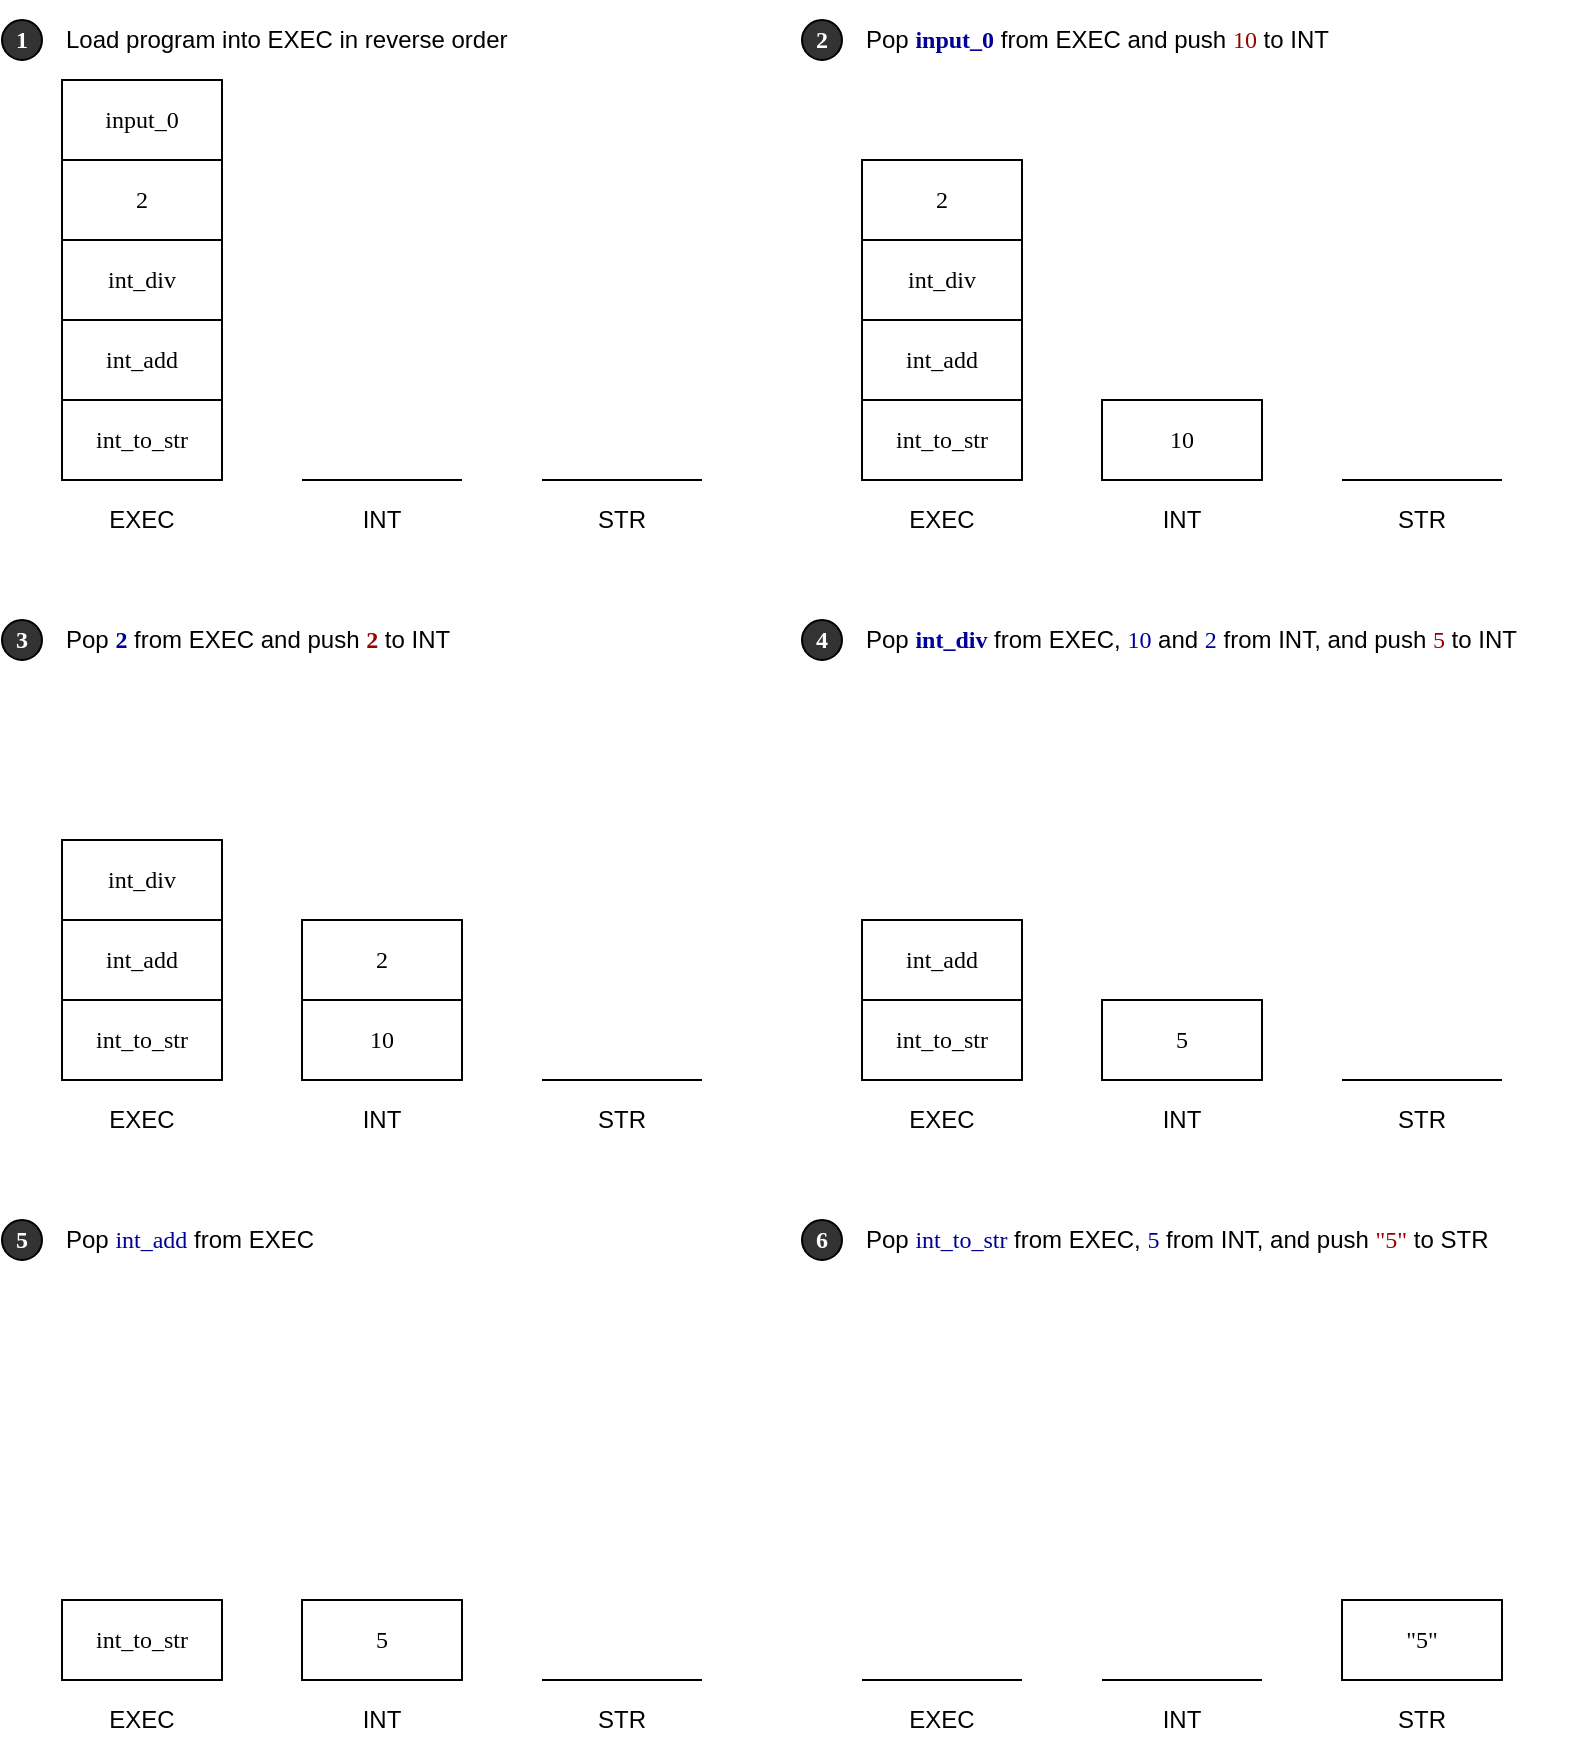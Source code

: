 <mxfile pages="4">
    <diagram id="H7Iwgl3brvasWlT-_a3R" name="Push">
        <mxGraphModel dx="493" dy="902" grid="1" gridSize="10" guides="1" tooltips="1" connect="1" arrows="1" fold="1" page="1" pageScale="1" pageWidth="400" pageHeight="300" math="0" shadow="0">
            <root>
                <mxCell id="0"/>
                <mxCell id="1" parent="0"/>
                <mxCell id="16" value="input_0" style="rounded=0;whiteSpace=wrap;html=1;fillColor=none;fontFamily=Lucida Console;" parent="1" vertex="1">
                    <mxGeometry x="40" y="40" width="80" height="40" as="geometry"/>
                </mxCell>
                <mxCell id="6xQM8Q6v_0f8D6LPPU9K-16" value="2" style="rounded=0;whiteSpace=wrap;html=1;fillColor=none;fontFamily=Lucida Console;" parent="1" vertex="1">
                    <mxGeometry x="40" y="80" width="80" height="40" as="geometry"/>
                </mxCell>
                <mxCell id="6xQM8Q6v_0f8D6LPPU9K-18" value="EXEC" style="text;html=1;strokeColor=none;fillColor=none;align=center;verticalAlign=middle;whiteSpace=wrap;rounded=0;" parent="1" vertex="1">
                    <mxGeometry x="40" y="240" width="80" height="40" as="geometry"/>
                </mxCell>
                <mxCell id="6xQM8Q6v_0f8D6LPPU9K-19" value="int_div" style="rounded=0;whiteSpace=wrap;html=1;fillColor=none;fontFamily=Lucida Console;" parent="1" vertex="1">
                    <mxGeometry x="40" y="120" width="80" height="40" as="geometry"/>
                </mxCell>
                <mxCell id="WNEHJ5weRsav_e6VtRck-16" value="int_to_str" style="rounded=0;whiteSpace=wrap;html=1;fillColor=none;fontFamily=Lucida Console;" parent="1" vertex="1">
                    <mxGeometry x="40" y="200" width="80" height="40" as="geometry"/>
                </mxCell>
                <mxCell id="WNEHJ5weRsav_e6VtRck-17" value="int_add" style="rounded=0;whiteSpace=wrap;html=1;fillColor=none;fontFamily=Lucida Console;" parent="1" vertex="1">
                    <mxGeometry x="40" y="160" width="80" height="40" as="geometry"/>
                </mxCell>
                <mxCell id="WNEHJ5weRsav_e6VtRck-18" value="INT" style="text;html=1;strokeColor=none;fillColor=none;align=center;verticalAlign=middle;whiteSpace=wrap;rounded=0;" parent="1" vertex="1">
                    <mxGeometry x="160" y="240" width="80" height="40" as="geometry"/>
                </mxCell>
                <mxCell id="WNEHJ5weRsav_e6VtRck-19" value="STR" style="text;html=1;strokeColor=none;fillColor=none;align=center;verticalAlign=middle;whiteSpace=wrap;rounded=0;" parent="1" vertex="1">
                    <mxGeometry x="280" y="240" width="80" height="40" as="geometry"/>
                </mxCell>
                <mxCell id="WNEHJ5weRsav_e6VtRck-20" value="" style="endArrow=none;html=1;fontFamily=Lucida Console;exitX=0;exitY=0;exitDx=0;exitDy=0;entryX=1;entryY=0;entryDx=0;entryDy=0;" parent="1" source="WNEHJ5weRsav_e6VtRck-18" target="WNEHJ5weRsav_e6VtRck-18" edge="1">
                    <mxGeometry width="50" height="50" relative="1" as="geometry">
                        <mxPoint x="230" y="210" as="sourcePoint"/>
                        <mxPoint x="280" y="160" as="targetPoint"/>
                    </mxGeometry>
                </mxCell>
                <mxCell id="WNEHJ5weRsav_e6VtRck-21" value="" style="endArrow=none;html=1;fontFamily=Lucida Console;exitX=0;exitY=0;exitDx=0;exitDy=0;entryX=1;entryY=0;entryDx=0;entryDy=0;" parent="1" source="WNEHJ5weRsav_e6VtRck-19" target="WNEHJ5weRsav_e6VtRck-19" edge="1">
                    <mxGeometry width="50" height="50" relative="1" as="geometry">
                        <mxPoint x="170" y="250.0" as="sourcePoint"/>
                        <mxPoint x="250" y="250.0" as="targetPoint"/>
                    </mxGeometry>
                </mxCell>
                <mxCell id="WNEHJ5weRsav_e6VtRck-22" value="10" style="rounded=0;whiteSpace=wrap;html=1;fillColor=none;fontFamily=Lucida Console;strokeColor=#000000;" parent="1" vertex="1">
                    <mxGeometry x="560" y="200" width="80" height="40" as="geometry"/>
                </mxCell>
                <mxCell id="WNEHJ5weRsav_e6VtRck-23" value="2" style="rounded=0;whiteSpace=wrap;html=1;fillColor=none;fontFamily=Lucida Console;" parent="1" vertex="1">
                    <mxGeometry x="440" y="80" width="80" height="40" as="geometry"/>
                </mxCell>
                <mxCell id="WNEHJ5weRsav_e6VtRck-24" value="EXEC" style="text;html=1;strokeColor=none;fillColor=none;align=center;verticalAlign=middle;whiteSpace=wrap;rounded=0;" parent="1" vertex="1">
                    <mxGeometry x="440" y="240" width="80" height="40" as="geometry"/>
                </mxCell>
                <mxCell id="WNEHJ5weRsav_e6VtRck-25" value="int_div" style="rounded=0;whiteSpace=wrap;html=1;fillColor=none;fontFamily=Lucida Console;" parent="1" vertex="1">
                    <mxGeometry x="440" y="120" width="80" height="40" as="geometry"/>
                </mxCell>
                <mxCell id="WNEHJ5weRsav_e6VtRck-26" value="int_to_str" style="rounded=0;whiteSpace=wrap;html=1;fillColor=none;fontFamily=Lucida Console;" parent="1" vertex="1">
                    <mxGeometry x="440" y="200" width="80" height="40" as="geometry"/>
                </mxCell>
                <mxCell id="WNEHJ5weRsav_e6VtRck-27" value="int_add" style="rounded=0;whiteSpace=wrap;html=1;fillColor=none;fontFamily=Lucida Console;" parent="1" vertex="1">
                    <mxGeometry x="440" y="160" width="80" height="40" as="geometry"/>
                </mxCell>
                <mxCell id="WNEHJ5weRsav_e6VtRck-28" value="INT" style="text;html=1;strokeColor=none;fillColor=none;align=center;verticalAlign=middle;whiteSpace=wrap;rounded=0;" parent="1" vertex="1">
                    <mxGeometry x="560" y="240" width="80" height="40" as="geometry"/>
                </mxCell>
                <mxCell id="WNEHJ5weRsav_e6VtRck-29" value="STR" style="text;html=1;strokeColor=none;fillColor=none;align=center;verticalAlign=middle;whiteSpace=wrap;rounded=0;" parent="1" vertex="1">
                    <mxGeometry x="680" y="240" width="80" height="40" as="geometry"/>
                </mxCell>
                <mxCell id="WNEHJ5weRsav_e6VtRck-31" value="" style="endArrow=none;html=1;fontFamily=Lucida Console;exitX=0;exitY=0;exitDx=0;exitDy=0;entryX=1;entryY=0;entryDx=0;entryDy=0;" parent="1" source="WNEHJ5weRsav_e6VtRck-29" target="WNEHJ5weRsav_e6VtRck-29" edge="1">
                    <mxGeometry width="50" height="50" relative="1" as="geometry">
                        <mxPoint x="570" y="250.0" as="sourcePoint"/>
                        <mxPoint x="650" y="250.0" as="targetPoint"/>
                    </mxGeometry>
                </mxCell>
                <mxCell id="WNEHJ5weRsav_e6VtRck-32" value="10" style="rounded=0;whiteSpace=wrap;html=1;fillColor=none;fontFamily=Lucida Console;" parent="1" vertex="1">
                    <mxGeometry x="160" y="500" width="80" height="40" as="geometry"/>
                </mxCell>
                <mxCell id="WNEHJ5weRsav_e6VtRck-33" value="2" style="rounded=0;whiteSpace=wrap;html=1;fillColor=none;fontFamily=Lucida Console;strokeColor=#000000;" parent="1" vertex="1">
                    <mxGeometry x="160" y="460" width="80" height="40" as="geometry"/>
                </mxCell>
                <mxCell id="WNEHJ5weRsav_e6VtRck-34" value="EXEC" style="text;html=1;strokeColor=none;fillColor=none;align=center;verticalAlign=middle;whiteSpace=wrap;rounded=0;" parent="1" vertex="1">
                    <mxGeometry x="40" y="540" width="80" height="40" as="geometry"/>
                </mxCell>
                <mxCell id="WNEHJ5weRsav_e6VtRck-35" value="int_div" style="rounded=0;whiteSpace=wrap;html=1;fillColor=none;fontFamily=Lucida Console;" parent="1" vertex="1">
                    <mxGeometry x="40" y="420" width="80" height="40" as="geometry"/>
                </mxCell>
                <mxCell id="WNEHJ5weRsav_e6VtRck-36" value="int_to_str" style="rounded=0;whiteSpace=wrap;html=1;fillColor=none;fontFamily=Lucida Console;" parent="1" vertex="1">
                    <mxGeometry x="40" y="500" width="80" height="40" as="geometry"/>
                </mxCell>
                <mxCell id="WNEHJ5weRsav_e6VtRck-37" value="int_add" style="rounded=0;whiteSpace=wrap;html=1;fillColor=none;fontFamily=Lucida Console;" parent="1" vertex="1">
                    <mxGeometry x="40" y="460" width="80" height="40" as="geometry"/>
                </mxCell>
                <mxCell id="WNEHJ5weRsav_e6VtRck-38" value="INT" style="text;html=1;strokeColor=none;fillColor=none;align=center;verticalAlign=middle;whiteSpace=wrap;rounded=0;" parent="1" vertex="1">
                    <mxGeometry x="160" y="540" width="80" height="40" as="geometry"/>
                </mxCell>
                <mxCell id="WNEHJ5weRsav_e6VtRck-39" value="STR" style="text;html=1;strokeColor=none;fillColor=none;align=center;verticalAlign=middle;whiteSpace=wrap;rounded=0;" parent="1" vertex="1">
                    <mxGeometry x="280" y="540" width="80" height="40" as="geometry"/>
                </mxCell>
                <mxCell id="WNEHJ5weRsav_e6VtRck-40" value="" style="endArrow=none;html=1;fontFamily=Lucida Console;exitX=0;exitY=0;exitDx=0;exitDy=0;entryX=1;entryY=0;entryDx=0;entryDy=0;" parent="1" source="WNEHJ5weRsav_e6VtRck-39" target="WNEHJ5weRsav_e6VtRck-39" edge="1">
                    <mxGeometry width="50" height="50" relative="1" as="geometry">
                        <mxPoint x="170" y="550.0" as="sourcePoint"/>
                        <mxPoint x="250" y="550.0" as="targetPoint"/>
                    </mxGeometry>
                </mxCell>
                <mxCell id="WNEHJ5weRsav_e6VtRck-41" value="5" style="rounded=0;whiteSpace=wrap;html=1;fillColor=none;fontFamily=Lucida Console;strokeColor=#000000;" parent="1" vertex="1">
                    <mxGeometry x="560" y="500" width="80" height="40" as="geometry"/>
                </mxCell>
                <mxCell id="WNEHJ5weRsav_e6VtRck-43" value="EXEC" style="text;html=1;strokeColor=none;fillColor=none;align=center;verticalAlign=middle;whiteSpace=wrap;rounded=0;" parent="1" vertex="1">
                    <mxGeometry x="440" y="540" width="80" height="40" as="geometry"/>
                </mxCell>
                <mxCell id="WNEHJ5weRsav_e6VtRck-45" value="int_to_str" style="rounded=0;whiteSpace=wrap;html=1;fillColor=none;fontFamily=Lucida Console;" parent="1" vertex="1">
                    <mxGeometry x="440" y="500" width="80" height="40" as="geometry"/>
                </mxCell>
                <mxCell id="WNEHJ5weRsav_e6VtRck-46" value="int_add" style="rounded=0;whiteSpace=wrap;html=1;fillColor=none;fontFamily=Lucida Console;" parent="1" vertex="1">
                    <mxGeometry x="440" y="460" width="80" height="40" as="geometry"/>
                </mxCell>
                <mxCell id="WNEHJ5weRsav_e6VtRck-47" value="INT" style="text;html=1;strokeColor=none;fillColor=none;align=center;verticalAlign=middle;whiteSpace=wrap;rounded=0;" parent="1" vertex="1">
                    <mxGeometry x="560" y="540" width="80" height="40" as="geometry"/>
                </mxCell>
                <mxCell id="WNEHJ5weRsav_e6VtRck-48" value="STR" style="text;html=1;strokeColor=none;fillColor=none;align=center;verticalAlign=middle;whiteSpace=wrap;rounded=0;" parent="1" vertex="1">
                    <mxGeometry x="680" y="540" width="80" height="40" as="geometry"/>
                </mxCell>
                <mxCell id="WNEHJ5weRsav_e6VtRck-49" value="" style="endArrow=none;html=1;fontFamily=Lucida Console;exitX=0;exitY=0;exitDx=0;exitDy=0;entryX=1;entryY=0;entryDx=0;entryDy=0;" parent="1" source="WNEHJ5weRsav_e6VtRck-48" target="WNEHJ5weRsav_e6VtRck-48" edge="1">
                    <mxGeometry width="50" height="50" relative="1" as="geometry">
                        <mxPoint x="570" y="550.0" as="sourcePoint"/>
                        <mxPoint x="650" y="550.0" as="targetPoint"/>
                    </mxGeometry>
                </mxCell>
                <mxCell id="WNEHJ5weRsav_e6VtRck-50" value="5" style="rounded=0;whiteSpace=wrap;html=1;fillColor=none;fontFamily=Lucida Console;" parent="1" vertex="1">
                    <mxGeometry x="160" y="800" width="80" height="40" as="geometry"/>
                </mxCell>
                <mxCell id="WNEHJ5weRsav_e6VtRck-51" value="EXEC" style="text;html=1;strokeColor=none;fillColor=none;align=center;verticalAlign=middle;whiteSpace=wrap;rounded=0;" parent="1" vertex="1">
                    <mxGeometry x="40" y="840" width="80" height="40" as="geometry"/>
                </mxCell>
                <mxCell id="WNEHJ5weRsav_e6VtRck-52" value="int_to_str" style="rounded=0;whiteSpace=wrap;html=1;fillColor=none;fontFamily=Lucida Console;" parent="1" vertex="1">
                    <mxGeometry x="40" y="800" width="80" height="40" as="geometry"/>
                </mxCell>
                <mxCell id="WNEHJ5weRsav_e6VtRck-54" value="INT" style="text;html=1;strokeColor=none;fillColor=none;align=center;verticalAlign=middle;whiteSpace=wrap;rounded=0;" parent="1" vertex="1">
                    <mxGeometry x="160" y="840" width="80" height="40" as="geometry"/>
                </mxCell>
                <mxCell id="WNEHJ5weRsav_e6VtRck-55" value="STR" style="text;html=1;strokeColor=none;fillColor=none;align=center;verticalAlign=middle;whiteSpace=wrap;rounded=0;" parent="1" vertex="1">
                    <mxGeometry x="280" y="840" width="80" height="40" as="geometry"/>
                </mxCell>
                <mxCell id="WNEHJ5weRsav_e6VtRck-56" value="" style="endArrow=none;html=1;fontFamily=Lucida Console;exitX=0;exitY=0;exitDx=0;exitDy=0;entryX=1;entryY=0;entryDx=0;entryDy=0;" parent="1" source="WNEHJ5weRsav_e6VtRck-55" target="WNEHJ5weRsav_e6VtRck-55" edge="1">
                    <mxGeometry width="50" height="50" relative="1" as="geometry">
                        <mxPoint x="170" y="850.0" as="sourcePoint"/>
                        <mxPoint x="250" y="850.0" as="targetPoint"/>
                    </mxGeometry>
                </mxCell>
                <mxCell id="WNEHJ5weRsav_e6VtRck-57" value="&quot;5&quot;" style="rounded=0;whiteSpace=wrap;html=1;fillColor=none;fontFamily=Lucida Console;strokeColor=#000000;" parent="1" vertex="1">
                    <mxGeometry x="680" y="800" width="80" height="40" as="geometry"/>
                </mxCell>
                <mxCell id="WNEHJ5weRsav_e6VtRck-58" value="EXEC" style="text;html=1;strokeColor=none;fillColor=none;align=center;verticalAlign=middle;whiteSpace=wrap;rounded=0;" parent="1" vertex="1">
                    <mxGeometry x="440" y="840" width="80" height="40" as="geometry"/>
                </mxCell>
                <mxCell id="WNEHJ5weRsav_e6VtRck-60" value="INT" style="text;html=1;strokeColor=none;fillColor=none;align=center;verticalAlign=middle;whiteSpace=wrap;rounded=0;" parent="1" vertex="1">
                    <mxGeometry x="560" y="840" width="80" height="40" as="geometry"/>
                </mxCell>
                <mxCell id="WNEHJ5weRsav_e6VtRck-61" value="STR" style="text;html=1;strokeColor=none;fillColor=none;align=center;verticalAlign=middle;whiteSpace=wrap;rounded=0;" parent="1" vertex="1">
                    <mxGeometry x="680" y="840" width="80" height="40" as="geometry"/>
                </mxCell>
                <mxCell id="WNEHJ5weRsav_e6VtRck-63" value="" style="endArrow=none;html=1;fontFamily=Lucida Console;exitX=0;exitY=0;exitDx=0;exitDy=0;entryX=1;entryY=0;entryDx=0;entryDy=0;" parent="1" source="WNEHJ5weRsav_e6VtRck-58" target="WNEHJ5weRsav_e6VtRck-58" edge="1">
                    <mxGeometry width="50" height="50" relative="1" as="geometry">
                        <mxPoint x="290" y="850" as="sourcePoint"/>
                        <mxPoint x="370" y="850" as="targetPoint"/>
                    </mxGeometry>
                </mxCell>
                <mxCell id="WNEHJ5weRsav_e6VtRck-64" value="" style="endArrow=none;html=1;fontFamily=Lucida Console;exitX=0;exitY=0;exitDx=0;exitDy=0;entryX=1;entryY=0;entryDx=0;entryDy=0;" parent="1" source="WNEHJ5weRsav_e6VtRck-60" target="WNEHJ5weRsav_e6VtRck-60" edge="1">
                    <mxGeometry width="50" height="50" relative="1" as="geometry">
                        <mxPoint x="450" y="850" as="sourcePoint"/>
                        <mxPoint x="530" y="850" as="targetPoint"/>
                    </mxGeometry>
                </mxCell>
                <mxCell id="WNEHJ5weRsav_e6VtRck-66" value="1" style="ellipse;whiteSpace=wrap;html=1;aspect=fixed;fontFamily=Lucida Console;fillColor=#333333;fontStyle=1;fontColor=#FFFFFF;" parent="1" vertex="1">
                    <mxGeometry x="10" y="10" width="20" height="20" as="geometry"/>
                </mxCell>
                <mxCell id="WNEHJ5weRsav_e6VtRck-67" value="2" style="ellipse;whiteSpace=wrap;html=1;aspect=fixed;fontFamily=Lucida Console;fillColor=#333333;fontStyle=1;fontColor=#FFFFFF;" parent="1" vertex="1">
                    <mxGeometry x="410" y="10" width="20" height="20" as="geometry"/>
                </mxCell>
                <mxCell id="WNEHJ5weRsav_e6VtRck-68" value="3" style="ellipse;whiteSpace=wrap;html=1;aspect=fixed;fontFamily=Lucida Console;fillColor=#333333;fontStyle=1;fontColor=#FFFFFF;" parent="1" vertex="1">
                    <mxGeometry x="10" y="310" width="20" height="20" as="geometry"/>
                </mxCell>
                <mxCell id="WNEHJ5weRsav_e6VtRck-69" value="4" style="ellipse;whiteSpace=wrap;html=1;aspect=fixed;fontFamily=Lucida Console;fillColor=#333333;fontStyle=1;fontColor=#FFFFFF;" parent="1" vertex="1">
                    <mxGeometry x="410" y="310" width="20" height="20" as="geometry"/>
                </mxCell>
                <mxCell id="WNEHJ5weRsav_e6VtRck-70" value="5" style="ellipse;whiteSpace=wrap;html=1;aspect=fixed;fontFamily=Lucida Console;fillColor=#333333;fontStyle=1;fontColor=#FFFFFF;" parent="1" vertex="1">
                    <mxGeometry x="10" y="610" width="20" height="20" as="geometry"/>
                </mxCell>
                <mxCell id="WNEHJ5weRsav_e6VtRck-71" value="6" style="ellipse;whiteSpace=wrap;html=1;aspect=fixed;fontFamily=Lucida Console;fillColor=#333333;fontStyle=1;fontColor=#FFFFFF;" parent="1" vertex="1">
                    <mxGeometry x="410" y="610" width="20" height="20" as="geometry"/>
                </mxCell>
                <mxCell id="WNEHJ5weRsav_e6VtRck-72" value="Load program into EXEC in reverse order" style="text;html=1;strokeColor=none;fillColor=none;align=left;verticalAlign=middle;whiteSpace=wrap;rounded=0;fontFamily=Helvetica;fontColor=#000000;" parent="1" vertex="1">
                    <mxGeometry x="40" width="360" height="40" as="geometry"/>
                </mxCell>
                <mxCell id="WNEHJ5weRsav_e6VtRck-73" value="Pop &lt;font color=&quot;#000099&quot; face=&quot;Lucida Console&quot;&gt;&lt;b&gt;input_0&lt;/b&gt;&lt;/font&gt; from EXEC and push &lt;font color=&quot;#990000&quot; face=&quot;Lucida Console&quot;&gt;10&lt;/font&gt; to INT" style="text;html=1;strokeColor=none;fillColor=none;align=left;verticalAlign=middle;whiteSpace=wrap;rounded=0;fontFamily=Helvetica;fontColor=#000000;" parent="1" vertex="1">
                    <mxGeometry x="440" width="360" height="40" as="geometry"/>
                </mxCell>
                <mxCell id="18" value="Pop &lt;font color=&quot;#000099&quot; face=&quot;Lucida Console&quot;&gt;&lt;b&gt;2&lt;/b&gt;&lt;/font&gt; from EXEC and push &lt;font face=&quot;Lucida Console&quot; color=&quot;#990000&quot;&gt;&lt;b&gt;2&lt;/b&gt;&lt;/font&gt; to INT" style="text;html=1;strokeColor=none;fillColor=none;align=left;verticalAlign=middle;whiteSpace=wrap;rounded=0;fontFamily=Helvetica;fontColor=#000000;" parent="1" vertex="1">
                    <mxGeometry x="40" y="300" width="360" height="40" as="geometry"/>
                </mxCell>
                <mxCell id="19" value="Pop &lt;font color=&quot;#000099&quot; face=&quot;Lucida Console&quot;&gt;&lt;b&gt;int_div&lt;/b&gt;&lt;/font&gt;&amp;nbsp;from EXEC, &lt;font color=&quot;#000099&quot; face=&quot;Lucida Console&quot;&gt;10&lt;/font&gt; and &lt;font color=&quot;#000099&quot; face=&quot;Lucida Console&quot;&gt;2&lt;/font&gt; from INT, and push &lt;font color=&quot;#990000&quot; face=&quot;Lucida Console&quot;&gt;5&lt;/font&gt; to INT" style="text;html=1;strokeColor=none;fillColor=none;align=left;verticalAlign=middle;whiteSpace=wrap;rounded=0;fontFamily=Helvetica;fontColor=#000000;" parent="1" vertex="1">
                    <mxGeometry x="440" y="300" width="360" height="40" as="geometry"/>
                </mxCell>
                <mxCell id="20" value="Pop &lt;font color=&quot;#000099&quot; face=&quot;Lucida Console&quot;&gt;int_add&lt;/font&gt;&amp;nbsp;from EXEC" style="text;html=1;strokeColor=none;fillColor=none;align=left;verticalAlign=middle;whiteSpace=wrap;rounded=0;fontFamily=Helvetica;fontColor=#000000;" parent="1" vertex="1">
                    <mxGeometry x="40" y="600" width="360" height="40" as="geometry"/>
                </mxCell>
                <mxCell id="21" value="Pop &lt;font color=&quot;#000099&quot; face=&quot;Lucida Console&quot;&gt;int_to_str&lt;/font&gt; from EXEC, &lt;font color=&quot;#000099&quot; face=&quot;Lucida Console&quot;&gt;5&lt;/font&gt; from INT, and push &lt;font color=&quot;#990000&quot; face=&quot;Lucida Console&quot;&gt;&quot;5&quot;&lt;/font&gt; to STR" style="text;html=1;strokeColor=none;fillColor=none;align=left;verticalAlign=middle;whiteSpace=wrap;rounded=0;fontFamily=Helvetica;fontColor=#000000;" parent="1" vertex="1">
                    <mxGeometry x="440" y="600" width="360" height="40" as="geometry"/>
                </mxCell>
            </root>
        </mxGraphModel>
    </diagram>
    <diagram id="cd3K20fKQtpPDqucXLkY" name="Crossover">
        <mxGraphModel dx="493" dy="902" grid="1" gridSize="10" guides="1" tooltips="1" connect="1" arrows="1" fold="1" page="1" pageScale="1" pageWidth="400" pageHeight="300" math="0" shadow="0">
            <root>
                <mxCell id="0"/>
                <mxCell id="1" parent="0"/>
                <mxCell id="odaUYaOTkoWNbO_-5UAi-1" value="y" style="rounded=1;whiteSpace=wrap;html=1;fillColor=#D5E8D4;fontFamily=Lucida Console;" parent="1" vertex="1">
                    <mxGeometry x="130" y="100" width="40" height="40" as="geometry"/>
                </mxCell>
                <mxCell id="odaUYaOTkoWNbO_-5UAi-3" value="1" style="rounded=1;whiteSpace=wrap;html=1;fillColor=#D5E8D4;fontFamily=Lucida Console;" parent="1" vertex="1">
                    <mxGeometry x="100" y="160" width="40" height="40" as="geometry"/>
                </mxCell>
                <mxCell id="odaUYaOTkoWNbO_-5UAi-4" value="x" style="rounded=1;whiteSpace=wrap;html=1;fillColor=#D5E8D4;fontFamily=Lucida Console;" parent="1" vertex="1">
                    <mxGeometry x="40" y="160" width="40" height="40" as="geometry"/>
                </mxCell>
                <mxCell id="odaUYaOTkoWNbO_-5UAi-5" value="sub" style="rounded=1;whiteSpace=wrap;html=1;fillColor=#D5E8D4;fontFamily=Lucida Console;" parent="1" vertex="1">
                    <mxGeometry x="70" y="100" width="40" height="40" as="geometry"/>
                </mxCell>
                <mxCell id="odaUYaOTkoWNbO_-5UAi-6" value="mult" style="rounded=1;whiteSpace=wrap;html=1;fillColor=#D5E8D4;fontFamily=Lucida Console;" parent="1" vertex="1">
                    <mxGeometry x="100" y="40" width="40" height="40" as="geometry"/>
                </mxCell>
                <mxCell id="odaUYaOTkoWNbO_-5UAi-7" value="" style="endArrow=none;html=1;rounded=0;exitX=0.5;exitY=0;exitDx=0;exitDy=0;entryX=0.5;entryY=1;entryDx=0;entryDy=0;fontFamily=Lucida Console;" parent="1" source="odaUYaOTkoWNbO_-5UAi-5" target="odaUYaOTkoWNbO_-5UAi-6" edge="1">
                    <mxGeometry width="50" height="50" relative="1" as="geometry">
                        <mxPoint x="170" y="120" as="sourcePoint"/>
                        <mxPoint x="220" y="70" as="targetPoint"/>
                    </mxGeometry>
                </mxCell>
                <mxCell id="odaUYaOTkoWNbO_-5UAi-8" value="" style="endArrow=none;html=1;rounded=0;exitX=0.5;exitY=0;exitDx=0;exitDy=0;entryX=0.5;entryY=1;entryDx=0;entryDy=0;fontFamily=Lucida Console;" parent="1" source="odaUYaOTkoWNbO_-5UAi-1" target="odaUYaOTkoWNbO_-5UAi-6" edge="1">
                    <mxGeometry width="50" height="50" relative="1" as="geometry">
                        <mxPoint x="100" y="110" as="sourcePoint"/>
                        <mxPoint x="130" y="90.0" as="targetPoint"/>
                    </mxGeometry>
                </mxCell>
                <mxCell id="odaUYaOTkoWNbO_-5UAi-9" value="" style="endArrow=none;html=1;rounded=0;exitX=0.5;exitY=0;exitDx=0;exitDy=0;entryX=0.5;entryY=1;entryDx=0;entryDy=0;fontFamily=Lucida Console;" parent="1" source="odaUYaOTkoWNbO_-5UAi-4" target="odaUYaOTkoWNbO_-5UAi-5" edge="1">
                    <mxGeometry width="50" height="50" relative="1" as="geometry">
                        <mxPoint x="110" y="120" as="sourcePoint"/>
                        <mxPoint x="140" y="100.0" as="targetPoint"/>
                    </mxGeometry>
                </mxCell>
                <mxCell id="odaUYaOTkoWNbO_-5UAi-10" value="" style="endArrow=none;html=1;rounded=0;exitX=0.5;exitY=0;exitDx=0;exitDy=0;entryX=0.5;entryY=1;entryDx=0;entryDy=0;fontFamily=Lucida Console;" parent="1" source="odaUYaOTkoWNbO_-5UAi-3" target="odaUYaOTkoWNbO_-5UAi-5" edge="1">
                    <mxGeometry width="50" height="50" relative="1" as="geometry">
                        <mxPoint x="70" y="170" as="sourcePoint"/>
                        <mxPoint x="100" y="150" as="targetPoint"/>
                    </mxGeometry>
                </mxCell>
                <mxCell id="odaUYaOTkoWNbO_-5UAi-11" value="sin" style="rounded=1;whiteSpace=wrap;html=1;fillColor=#D4E1F5;fontFamily=Lucida Console;" parent="1" vertex="1">
                    <mxGeometry x="320" y="100" width="40" height="40" as="geometry"/>
                </mxCell>
                <mxCell id="odaUYaOTkoWNbO_-5UAi-12" value="y" style="rounded=1;whiteSpace=wrap;html=1;fillColor=#D4E1F5;fontFamily=Lucida Console;" parent="1" vertex="1">
                    <mxGeometry x="320" y="160" width="40" height="40" as="geometry"/>
                </mxCell>
                <mxCell id="odaUYaOTkoWNbO_-5UAi-13" value="x" style="rounded=1;whiteSpace=wrap;html=1;fillColor=#D4E1F5;fontFamily=Lucida Console;" parent="1" vertex="1">
                    <mxGeometry x="260" y="160" width="40" height="40" as="geometry"/>
                </mxCell>
                <mxCell id="odaUYaOTkoWNbO_-5UAi-14" value="neg" style="rounded=1;whiteSpace=wrap;html=1;fillColor=#D4E1F5;fontFamily=Lucida Console;" parent="1" vertex="1">
                    <mxGeometry x="260" y="100" width="40" height="40" as="geometry"/>
                </mxCell>
                <mxCell id="odaUYaOTkoWNbO_-5UAi-15" value="add" style="rounded=1;whiteSpace=wrap;html=1;fillColor=#D4E1F5;fontFamily=Lucida Console;" parent="1" vertex="1">
                    <mxGeometry x="290" y="40" width="40" height="40" as="geometry"/>
                </mxCell>
                <mxCell id="odaUYaOTkoWNbO_-5UAi-16" value="" style="endArrow=none;html=1;rounded=0;exitX=0.5;exitY=0;exitDx=0;exitDy=0;entryX=0.5;entryY=1;entryDx=0;entryDy=0;fontFamily=Lucida Console;" parent="1" source="odaUYaOTkoWNbO_-5UAi-14" target="odaUYaOTkoWNbO_-5UAi-15" edge="1">
                    <mxGeometry width="50" height="50" relative="1" as="geometry">
                        <mxPoint x="360" y="120" as="sourcePoint"/>
                        <mxPoint x="410" y="70" as="targetPoint"/>
                    </mxGeometry>
                </mxCell>
                <mxCell id="odaUYaOTkoWNbO_-5UAi-17" value="" style="endArrow=none;html=1;rounded=0;exitX=0.5;exitY=0;exitDx=0;exitDy=0;entryX=0.5;entryY=1;entryDx=0;entryDy=0;fontFamily=Lucida Console;" parent="1" source="odaUYaOTkoWNbO_-5UAi-11" target="odaUYaOTkoWNbO_-5UAi-15" edge="1">
                    <mxGeometry width="50" height="50" relative="1" as="geometry">
                        <mxPoint x="290" y="110" as="sourcePoint"/>
                        <mxPoint x="320" y="90.0" as="targetPoint"/>
                    </mxGeometry>
                </mxCell>
                <mxCell id="odaUYaOTkoWNbO_-5UAi-18" value="" style="endArrow=none;html=1;rounded=0;exitX=0.5;exitY=0;exitDx=0;exitDy=0;entryX=0.5;entryY=1;entryDx=0;entryDy=0;fontFamily=Lucida Console;" parent="1" source="odaUYaOTkoWNbO_-5UAi-13" target="odaUYaOTkoWNbO_-5UAi-14" edge="1">
                    <mxGeometry width="50" height="50" relative="1" as="geometry">
                        <mxPoint x="300" y="120" as="sourcePoint"/>
                        <mxPoint x="330" y="100.0" as="targetPoint"/>
                    </mxGeometry>
                </mxCell>
                <mxCell id="odaUYaOTkoWNbO_-5UAi-20" value="" style="endArrow=none;html=1;rounded=0;entryX=0.5;entryY=1;entryDx=0;entryDy=0;exitX=0.5;exitY=0;exitDx=0;exitDy=0;fontFamily=Lucida Console;" parent="1" source="odaUYaOTkoWNbO_-5UAi-12" target="odaUYaOTkoWNbO_-5UAi-11" edge="1">
                    <mxGeometry width="50" height="50" relative="1" as="geometry">
                        <mxPoint x="370" y="180" as="sourcePoint"/>
                        <mxPoint x="330" y="230" as="targetPoint"/>
                    </mxGeometry>
                </mxCell>
                <mxCell id="odaUYaOTkoWNbO_-5UAi-21" value="y" style="rounded=1;whiteSpace=wrap;html=1;fillColor=#D5E8D4;fontFamily=Lucida Console;" parent="1" vertex="1">
                    <mxGeometry x="130" y="360" width="40" height="40" as="geometry"/>
                </mxCell>
                <mxCell id="odaUYaOTkoWNbO_-5UAi-22" value="sin" style="rounded=1;whiteSpace=wrap;html=1;fillColor=#D4E1F5;fontFamily=Lucida Console;" parent="1" vertex="1">
                    <mxGeometry x="100" y="420" width="40" height="40" as="geometry"/>
                </mxCell>
                <mxCell id="odaUYaOTkoWNbO_-5UAi-23" value="x" style="rounded=1;whiteSpace=wrap;html=1;fillColor=#D5E8D4;fontFamily=Lucida Console;" parent="1" vertex="1">
                    <mxGeometry x="40" y="420" width="40" height="40" as="geometry"/>
                </mxCell>
                <mxCell id="odaUYaOTkoWNbO_-5UAi-24" value="sub" style="rounded=1;whiteSpace=wrap;html=1;fillColor=#D5E8D4;fontFamily=Lucida Console;" parent="1" vertex="1">
                    <mxGeometry x="70" y="360" width="40" height="40" as="geometry"/>
                </mxCell>
                <mxCell id="odaUYaOTkoWNbO_-5UAi-25" value="mult" style="rounded=1;whiteSpace=wrap;html=1;fillColor=#D5E8D4;fontFamily=Lucida Console;" parent="1" vertex="1">
                    <mxGeometry x="100" y="300" width="40" height="40" as="geometry"/>
                </mxCell>
                <mxCell id="odaUYaOTkoWNbO_-5UAi-26" value="" style="endArrow=none;html=1;rounded=0;exitX=0.5;exitY=0;exitDx=0;exitDy=0;entryX=0.5;entryY=1;entryDx=0;entryDy=0;fontFamily=Lucida Console;" parent="1" source="odaUYaOTkoWNbO_-5UAi-24" target="odaUYaOTkoWNbO_-5UAi-25" edge="1">
                    <mxGeometry width="50" height="50" relative="1" as="geometry">
                        <mxPoint x="170" y="380" as="sourcePoint"/>
                        <mxPoint x="220" y="330" as="targetPoint"/>
                    </mxGeometry>
                </mxCell>
                <mxCell id="odaUYaOTkoWNbO_-5UAi-27" value="" style="endArrow=none;html=1;rounded=0;exitX=0.5;exitY=0;exitDx=0;exitDy=0;entryX=0.5;entryY=1;entryDx=0;entryDy=0;fontFamily=Lucida Console;" parent="1" source="odaUYaOTkoWNbO_-5UAi-21" target="odaUYaOTkoWNbO_-5UAi-25" edge="1">
                    <mxGeometry width="50" height="50" relative="1" as="geometry">
                        <mxPoint x="100" y="370" as="sourcePoint"/>
                        <mxPoint x="130" y="350.0" as="targetPoint"/>
                    </mxGeometry>
                </mxCell>
                <mxCell id="odaUYaOTkoWNbO_-5UAi-28" value="" style="endArrow=none;html=1;rounded=0;exitX=0.5;exitY=0;exitDx=0;exitDy=0;entryX=0.5;entryY=1;entryDx=0;entryDy=0;fontFamily=Lucida Console;" parent="1" source="odaUYaOTkoWNbO_-5UAi-23" target="odaUYaOTkoWNbO_-5UAi-24" edge="1">
                    <mxGeometry width="50" height="50" relative="1" as="geometry">
                        <mxPoint x="110" y="380" as="sourcePoint"/>
                        <mxPoint x="140" y="360.0" as="targetPoint"/>
                    </mxGeometry>
                </mxCell>
                <mxCell id="odaUYaOTkoWNbO_-5UAi-29" value="" style="endArrow=none;html=1;rounded=0;exitX=0.5;exitY=0;exitDx=0;exitDy=0;entryX=0.5;entryY=1;entryDx=0;entryDy=0;fontFamily=Lucida Console;" parent="1" source="odaUYaOTkoWNbO_-5UAi-22" target="odaUYaOTkoWNbO_-5UAi-24" edge="1">
                    <mxGeometry width="50" height="50" relative="1" as="geometry">
                        <mxPoint x="70" y="430" as="sourcePoint"/>
                        <mxPoint x="100" y="410" as="targetPoint"/>
                    </mxGeometry>
                </mxCell>
                <mxCell id="odaUYaOTkoWNbO_-5UAi-30" value="1" style="rounded=1;whiteSpace=wrap;html=1;fillColor=#D5E8D4;fontFamily=Lucida Console;" parent="1" vertex="1">
                    <mxGeometry x="320" y="360" width="40" height="40" as="geometry"/>
                </mxCell>
                <mxCell id="odaUYaOTkoWNbO_-5UAi-31" value="y" style="rounded=1;whiteSpace=wrap;html=1;fillColor=#D4E1F5;fontFamily=Lucida Console;" parent="1" vertex="1">
                    <mxGeometry x="100" y="480" width="40" height="40" as="geometry"/>
                </mxCell>
                <mxCell id="odaUYaOTkoWNbO_-5UAi-32" value="x" style="rounded=1;whiteSpace=wrap;html=1;fillColor=#D4E1F5;fontFamily=Lucida Console;" parent="1" vertex="1">
                    <mxGeometry x="260" y="420" width="40" height="40" as="geometry"/>
                </mxCell>
                <mxCell id="odaUYaOTkoWNbO_-5UAi-33" value="neg" style="rounded=1;whiteSpace=wrap;html=1;fillColor=#D4E1F5;fontFamily=Lucida Console;" parent="1" vertex="1">
                    <mxGeometry x="260" y="360" width="40" height="40" as="geometry"/>
                </mxCell>
                <mxCell id="odaUYaOTkoWNbO_-5UAi-34" value="add" style="rounded=1;whiteSpace=wrap;html=1;fillColor=#D4E1F5;fontFamily=Lucida Console;" parent="1" vertex="1">
                    <mxGeometry x="290" y="300" width="40" height="40" as="geometry"/>
                </mxCell>
                <mxCell id="odaUYaOTkoWNbO_-5UAi-35" value="" style="endArrow=none;html=1;rounded=0;exitX=0.5;exitY=0;exitDx=0;exitDy=0;entryX=0.5;entryY=1;entryDx=0;entryDy=0;fontFamily=Lucida Console;" parent="1" source="odaUYaOTkoWNbO_-5UAi-33" target="odaUYaOTkoWNbO_-5UAi-34" edge="1">
                    <mxGeometry width="50" height="50" relative="1" as="geometry">
                        <mxPoint x="360" y="380" as="sourcePoint"/>
                        <mxPoint x="410" y="330" as="targetPoint"/>
                    </mxGeometry>
                </mxCell>
                <mxCell id="odaUYaOTkoWNbO_-5UAi-36" value="" style="endArrow=none;html=1;rounded=0;exitX=0.5;exitY=0;exitDx=0;exitDy=0;entryX=0.5;entryY=1;entryDx=0;entryDy=0;fontFamily=Lucida Console;" parent="1" source="odaUYaOTkoWNbO_-5UAi-30" target="odaUYaOTkoWNbO_-5UAi-34" edge="1">
                    <mxGeometry width="50" height="50" relative="1" as="geometry">
                        <mxPoint x="290" y="370" as="sourcePoint"/>
                        <mxPoint x="320" y="350.0" as="targetPoint"/>
                    </mxGeometry>
                </mxCell>
                <mxCell id="odaUYaOTkoWNbO_-5UAi-37" value="" style="endArrow=none;html=1;rounded=0;exitX=0.5;exitY=0;exitDx=0;exitDy=0;entryX=0.5;entryY=1;entryDx=0;entryDy=0;fontFamily=Lucida Console;" parent="1" source="odaUYaOTkoWNbO_-5UAi-32" target="odaUYaOTkoWNbO_-5UAi-33" edge="1">
                    <mxGeometry width="50" height="50" relative="1" as="geometry">
                        <mxPoint x="300" y="380" as="sourcePoint"/>
                        <mxPoint x="330" y="360.0" as="targetPoint"/>
                    </mxGeometry>
                </mxCell>
                <mxCell id="odaUYaOTkoWNbO_-5UAi-38" value="" style="endArrow=none;html=1;rounded=0;entryX=0.5;entryY=1;entryDx=0;entryDy=0;exitX=0.5;exitY=0;exitDx=0;exitDy=0;fontFamily=Lucida Console;" parent="1" source="odaUYaOTkoWNbO_-5UAi-31" target="odaUYaOTkoWNbO_-5UAi-22" edge="1">
                    <mxGeometry width="50" height="50" relative="1" as="geometry">
                        <mxPoint x="380" y="440" as="sourcePoint"/>
                        <mxPoint x="340" y="490" as="targetPoint"/>
                    </mxGeometry>
                </mxCell>
                <mxCell id="odaUYaOTkoWNbO_-5UAi-39" value="" style="rounded=0;whiteSpace=wrap;html=1;fontFamily=Lucida Console;fillColor=none;dashed=1;" parent="1" vertex="1">
                    <mxGeometry x="90" y="150" width="60" height="60" as="geometry"/>
                </mxCell>
                <mxCell id="odaUYaOTkoWNbO_-5UAi-40" value="" style="rounded=0;whiteSpace=wrap;html=1;fontFamily=Lucida Console;fillColor=none;dashed=1;" parent="1" vertex="1">
                    <mxGeometry x="310" y="90" width="60" height="120" as="geometry"/>
                </mxCell>
                <mxCell id="odaUYaOTkoWNbO_-5UAi-42" value="Crossover" style="endArrow=classic;html=1;rounded=0;fontFamily=Helvetica;" parent="1" edge="1">
                    <mxGeometry width="50" height="50" relative="1" as="geometry">
                        <mxPoint x="200" y="220" as="sourcePoint"/>
                        <mxPoint x="200" y="280" as="targetPoint"/>
                    </mxGeometry>
                </mxCell>
            </root>
        </mxGraphModel>
    </diagram>
    <diagram id="H2juK6n-2TGvAY003XPS" name="Mutation">
        <mxGraphModel dx="493" dy="902" grid="1" gridSize="10" guides="1" tooltips="1" connect="1" arrows="1" fold="1" page="1" pageScale="1" pageWidth="400" pageHeight="300" math="0" shadow="0">
            <root>
                <mxCell id="0"/>
                <mxCell id="1" parent="0"/>
                <mxCell id="YPIVXQknK2EzUA5q5D-G-1" value="y" style="rounded=1;whiteSpace=wrap;html=1;fillColor=#D5E8D4;fontFamily=Lucida Console;" parent="1" vertex="1">
                    <mxGeometry x="100" y="100" width="40" height="40" as="geometry"/>
                </mxCell>
                <mxCell id="YPIVXQknK2EzUA5q5D-G-2" value="1" style="rounded=1;whiteSpace=wrap;html=1;fillColor=#D5E8D4;fontFamily=Lucida Console;" parent="1" vertex="1">
                    <mxGeometry x="70" y="160" width="40" height="40" as="geometry"/>
                </mxCell>
                <mxCell id="YPIVXQknK2EzUA5q5D-G-3" value="x" style="rounded=1;whiteSpace=wrap;html=1;fillColor=#D5E8D4;fontFamily=Lucida Console;" parent="1" vertex="1">
                    <mxGeometry x="10" y="160" width="40" height="40" as="geometry"/>
                </mxCell>
                <mxCell id="YPIVXQknK2EzUA5q5D-G-4" value="sub" style="rounded=1;whiteSpace=wrap;html=1;fillColor=#D5E8D4;fontFamily=Lucida Console;" parent="1" vertex="1">
                    <mxGeometry x="40" y="100" width="40" height="40" as="geometry"/>
                </mxCell>
                <mxCell id="YPIVXQknK2EzUA5q5D-G-5" value="mult" style="rounded=1;whiteSpace=wrap;html=1;fillColor=#D5E8D4;fontFamily=Lucida Console;" parent="1" vertex="1">
                    <mxGeometry x="70" y="40" width="40" height="40" as="geometry"/>
                </mxCell>
                <mxCell id="YPIVXQknK2EzUA5q5D-G-6" value="" style="endArrow=none;html=1;rounded=0;exitX=0.5;exitY=0;exitDx=0;exitDy=0;entryX=0.5;entryY=1;entryDx=0;entryDy=0;fontFamily=Lucida Console;" parent="1" source="YPIVXQknK2EzUA5q5D-G-4" target="YPIVXQknK2EzUA5q5D-G-5" edge="1">
                    <mxGeometry width="50" height="50" relative="1" as="geometry">
                        <mxPoint x="140" y="120" as="sourcePoint"/>
                        <mxPoint x="190" y="70" as="targetPoint"/>
                    </mxGeometry>
                </mxCell>
                <mxCell id="YPIVXQknK2EzUA5q5D-G-7" value="" style="endArrow=none;html=1;rounded=0;exitX=0.5;exitY=0;exitDx=0;exitDy=0;entryX=0.5;entryY=1;entryDx=0;entryDy=0;fontFamily=Lucida Console;" parent="1" source="YPIVXQknK2EzUA5q5D-G-1" target="YPIVXQknK2EzUA5q5D-G-5" edge="1">
                    <mxGeometry width="50" height="50" relative="1" as="geometry">
                        <mxPoint x="70" y="110" as="sourcePoint"/>
                        <mxPoint x="100" y="90.0" as="targetPoint"/>
                    </mxGeometry>
                </mxCell>
                <mxCell id="YPIVXQknK2EzUA5q5D-G-8" value="" style="endArrow=none;html=1;rounded=0;exitX=0.5;exitY=0;exitDx=0;exitDy=0;entryX=0.5;entryY=1;entryDx=0;entryDy=0;fontFamily=Lucida Console;" parent="1" source="YPIVXQknK2EzUA5q5D-G-3" target="YPIVXQknK2EzUA5q5D-G-4" edge="1">
                    <mxGeometry width="50" height="50" relative="1" as="geometry">
                        <mxPoint x="80" y="120" as="sourcePoint"/>
                        <mxPoint x="110" y="100.0" as="targetPoint"/>
                    </mxGeometry>
                </mxCell>
                <mxCell id="YPIVXQknK2EzUA5q5D-G-9" value="" style="endArrow=none;html=1;rounded=0;exitX=0.5;exitY=0;exitDx=0;exitDy=0;entryX=0.5;entryY=1;entryDx=0;entryDy=0;fontFamily=Lucida Console;" parent="1" source="YPIVXQknK2EzUA5q5D-G-2" target="YPIVXQknK2EzUA5q5D-G-4" edge="1">
                    <mxGeometry width="50" height="50" relative="1" as="geometry">
                        <mxPoint x="40" y="170" as="sourcePoint"/>
                        <mxPoint x="70" y="150" as="targetPoint"/>
                    </mxGeometry>
                </mxCell>
                <mxCell id="YPIVXQknK2EzUA5q5D-G-10" value="" style="rounded=0;whiteSpace=wrap;html=1;fontFamily=Lucida Console;fillColor=none;dashed=1;" parent="1" vertex="1">
                    <mxGeometry x="60" y="150" width="60" height="60" as="geometry"/>
                </mxCell>
                <mxCell id="YPIVXQknK2EzUA5q5D-G-11" value="y" style="rounded=1;whiteSpace=wrap;html=1;fillColor=#D5E8D4;fontFamily=Lucida Console;" parent="1" vertex="1">
                    <mxGeometry x="350" y="100" width="40" height="40" as="geometry"/>
                </mxCell>
                <mxCell id="YPIVXQknK2EzUA5q5D-G-13" value="x" style="rounded=1;whiteSpace=wrap;html=1;fillColor=#D5E8D4;fontFamily=Lucida Console;" parent="1" vertex="1">
                    <mxGeometry x="260" y="160" width="40" height="40" as="geometry"/>
                </mxCell>
                <mxCell id="YPIVXQknK2EzUA5q5D-G-14" value="sub" style="rounded=1;whiteSpace=wrap;html=1;fillColor=#D5E8D4;fontFamily=Lucida Console;" parent="1" vertex="1">
                    <mxGeometry x="290" y="100" width="40" height="40" as="geometry"/>
                </mxCell>
                <mxCell id="YPIVXQknK2EzUA5q5D-G-15" value="mult" style="rounded=1;whiteSpace=wrap;html=1;fillColor=#D5E8D4;fontFamily=Lucida Console;" parent="1" vertex="1">
                    <mxGeometry x="320" y="40" width="40" height="40" as="geometry"/>
                </mxCell>
                <mxCell id="YPIVXQknK2EzUA5q5D-G-16" value="" style="endArrow=none;html=1;rounded=0;exitX=0.5;exitY=0;exitDx=0;exitDy=0;entryX=0.5;entryY=1;entryDx=0;entryDy=0;fontFamily=Lucida Console;" parent="1" source="YPIVXQknK2EzUA5q5D-G-14" target="YPIVXQknK2EzUA5q5D-G-15" edge="1">
                    <mxGeometry width="50" height="50" relative="1" as="geometry">
                        <mxPoint x="390" y="120" as="sourcePoint"/>
                        <mxPoint x="440" y="70" as="targetPoint"/>
                    </mxGeometry>
                </mxCell>
                <mxCell id="YPIVXQknK2EzUA5q5D-G-17" value="" style="endArrow=none;html=1;rounded=0;exitX=0.5;exitY=0;exitDx=0;exitDy=0;entryX=0.5;entryY=1;entryDx=0;entryDy=0;fontFamily=Lucida Console;" parent="1" source="YPIVXQknK2EzUA5q5D-G-11" target="YPIVXQknK2EzUA5q5D-G-15" edge="1">
                    <mxGeometry width="50" height="50" relative="1" as="geometry">
                        <mxPoint x="320" y="110" as="sourcePoint"/>
                        <mxPoint x="350" y="90.0" as="targetPoint"/>
                    </mxGeometry>
                </mxCell>
                <mxCell id="YPIVXQknK2EzUA5q5D-G-18" value="" style="endArrow=none;html=1;rounded=0;exitX=0.5;exitY=0;exitDx=0;exitDy=0;entryX=0.5;entryY=1;entryDx=0;entryDy=0;fontFamily=Lucida Console;" parent="1" source="YPIVXQknK2EzUA5q5D-G-13" target="YPIVXQknK2EzUA5q5D-G-14" edge="1">
                    <mxGeometry width="50" height="50" relative="1" as="geometry">
                        <mxPoint x="330" y="120" as="sourcePoint"/>
                        <mxPoint x="360" y="100.0" as="targetPoint"/>
                    </mxGeometry>
                </mxCell>
                <mxCell id="YPIVXQknK2EzUA5q5D-G-19" value="" style="endArrow=none;html=1;rounded=0;exitX=0.5;exitY=0;exitDx=0;exitDy=0;entryX=0.5;entryY=1;entryDx=0;entryDy=0;fontFamily=Lucida Console;" parent="1" source="YPIVXQknK2EzUA5q5D-G-23" target="YPIVXQknK2EzUA5q5D-G-14" edge="1">
                    <mxGeometry width="50" height="50" relative="1" as="geometry">
                        <mxPoint x="340" y="160" as="sourcePoint"/>
                        <mxPoint x="320" y="150" as="targetPoint"/>
                    </mxGeometry>
                </mxCell>
                <mxCell id="YPIVXQknK2EzUA5q5D-G-21" value="1" style="rounded=1;whiteSpace=wrap;html=1;fillColor=#D4E1F5;fontFamily=Lucida Console;" parent="1" vertex="1">
                    <mxGeometry x="350" y="220" width="40" height="40" as="geometry"/>
                </mxCell>
                <mxCell id="YPIVXQknK2EzUA5q5D-G-22" value="y" style="rounded=1;whiteSpace=wrap;html=1;fillColor=#D4E1F5;fontFamily=Lucida Console;" parent="1" vertex="1">
                    <mxGeometry x="290" y="220" width="40" height="40" as="geometry"/>
                </mxCell>
                <mxCell id="YPIVXQknK2EzUA5q5D-G-23" value="add" style="rounded=1;whiteSpace=wrap;html=1;fillColor=#D4E1F5;fontFamily=Lucida Console;" parent="1" vertex="1">
                    <mxGeometry x="320" y="160" width="40" height="40" as="geometry"/>
                </mxCell>
                <mxCell id="YPIVXQknK2EzUA5q5D-G-24" value="" style="endArrow=none;html=1;rounded=0;exitX=0.5;exitY=0;exitDx=0;exitDy=0;entryX=0.5;entryY=1;entryDx=0;entryDy=0;fontFamily=Lucida Console;" parent="1" source="YPIVXQknK2EzUA5q5D-G-22" target="YPIVXQknK2EzUA5q5D-G-23" edge="1">
                    <mxGeometry width="50" height="50" relative="1" as="geometry">
                        <mxPoint x="360" y="180" as="sourcePoint"/>
                        <mxPoint x="390" y="160.0" as="targetPoint"/>
                    </mxGeometry>
                </mxCell>
                <mxCell id="YPIVXQknK2EzUA5q5D-G-25" value="" style="endArrow=none;html=1;rounded=0;exitX=0.5;exitY=0;exitDx=0;exitDy=0;entryX=0.5;entryY=1;entryDx=0;entryDy=0;fontFamily=Lucida Console;" parent="1" source="YPIVXQknK2EzUA5q5D-G-21" target="YPIVXQknK2EzUA5q5D-G-23" edge="1">
                    <mxGeometry width="50" height="50" relative="1" as="geometry">
                        <mxPoint x="320" y="230" as="sourcePoint"/>
                        <mxPoint x="350" y="210" as="targetPoint"/>
                    </mxGeometry>
                </mxCell>
                <mxCell id="OEhHSAdULiaWl4qNFRqb-1" value="Mutation" style="endArrow=classic;html=1;rounded=0;fontFamily=Helvetica;" parent="1" edge="1">
                    <mxGeometry width="50" height="50" relative="1" as="geometry">
                        <mxPoint x="160" y="120" as="sourcePoint"/>
                        <mxPoint x="240" y="120" as="targetPoint"/>
                    </mxGeometry>
                </mxCell>
            </root>
        </mxGraphModel>
    </diagram>
    <diagram id="V_cBCZyIKU-aM83lp1Bm" name="GP">
        <mxGraphModel dx="493" dy="902" grid="1" gridSize="10" guides="1" tooltips="1" connect="1" arrows="1" fold="1" page="1" pageScale="1" pageWidth="400" pageHeight="300" math="0" shadow="0">
            <root>
                <mxCell id="0"/>
                <mxCell id="1" parent="0"/>
                <mxCell id="pgz3Om2AtdmwDpnfaaoH-1" value="Selection" style="edgeStyle=orthogonalEdgeStyle;rounded=0;orthogonalLoop=1;jettySize=auto;html=1;exitX=1;exitY=0.5;exitDx=0;exitDy=0;entryX=1;entryY=0.5;entryDx=0;entryDy=0;" parent="1" source="ESWSOLaR8vFL03PjOsAR-1" target="ESWSOLaR8vFL03PjOsAR-2" edge="1">
                    <mxGeometry relative="1" as="geometry">
                        <Array as="points">
                            <mxPoint x="280" y="100"/>
                            <mxPoint x="280" y="220"/>
                        </Array>
                    </mxGeometry>
                </mxCell>
                <mxCell id="ESWSOLaR8vFL03PjOsAR-1" value="Programs" style="rounded=0;whiteSpace=wrap;html=1;fillColor=none;" parent="1" vertex="1">
                    <mxGeometry x="160" y="80" width="80" height="40" as="geometry"/>
                </mxCell>
                <mxCell id="pgz3Om2AtdmwDpnfaaoH-2" value="Crossover&lt;br&gt;&amp;amp;&lt;br&gt;Mutation" style="edgeStyle=orthogonalEdgeStyle;rounded=0;orthogonalLoop=1;jettySize=auto;html=1;exitX=0;exitY=0.5;exitDx=0;exitDy=0;entryX=0.011;entryY=0.418;entryDx=0;entryDy=0;entryPerimeter=0;" parent="1" source="ESWSOLaR8vFL03PjOsAR-2" target="ESWSOLaR8vFL03PjOsAR-1" edge="1">
                    <mxGeometry relative="1" as="geometry">
                        <Array as="points">
                            <mxPoint x="120" y="220"/>
                            <mxPoint x="120" y="97"/>
                        </Array>
                    </mxGeometry>
                </mxCell>
                <mxCell id="ESWSOLaR8vFL03PjOsAR-2" value="&quot;Better&quot; Programs" style="rounded=0;whiteSpace=wrap;html=1;fillColor=none;" parent="1" vertex="1">
                    <mxGeometry x="160" y="200" width="80" height="40" as="geometry"/>
                </mxCell>
                <mxCell id="HOJlUHCfodiUUT-3R_ud-1" value="Initialization" style="endArrow=classic;html=1;rounded=0;entryX=0.5;entryY=0;entryDx=0;entryDy=0;" parent="1" target="ESWSOLaR8vFL03PjOsAR-1" edge="1">
                    <mxGeometry width="50" height="50" relative="1" as="geometry">
                        <mxPoint x="80" y="60" as="sourcePoint"/>
                        <mxPoint x="220" y="160" as="targetPoint"/>
                        <Array as="points">
                            <mxPoint x="200" y="60"/>
                        </Array>
                    </mxGeometry>
                </mxCell>
            </root>
        </mxGraphModel>
    </diagram>
</mxfile>